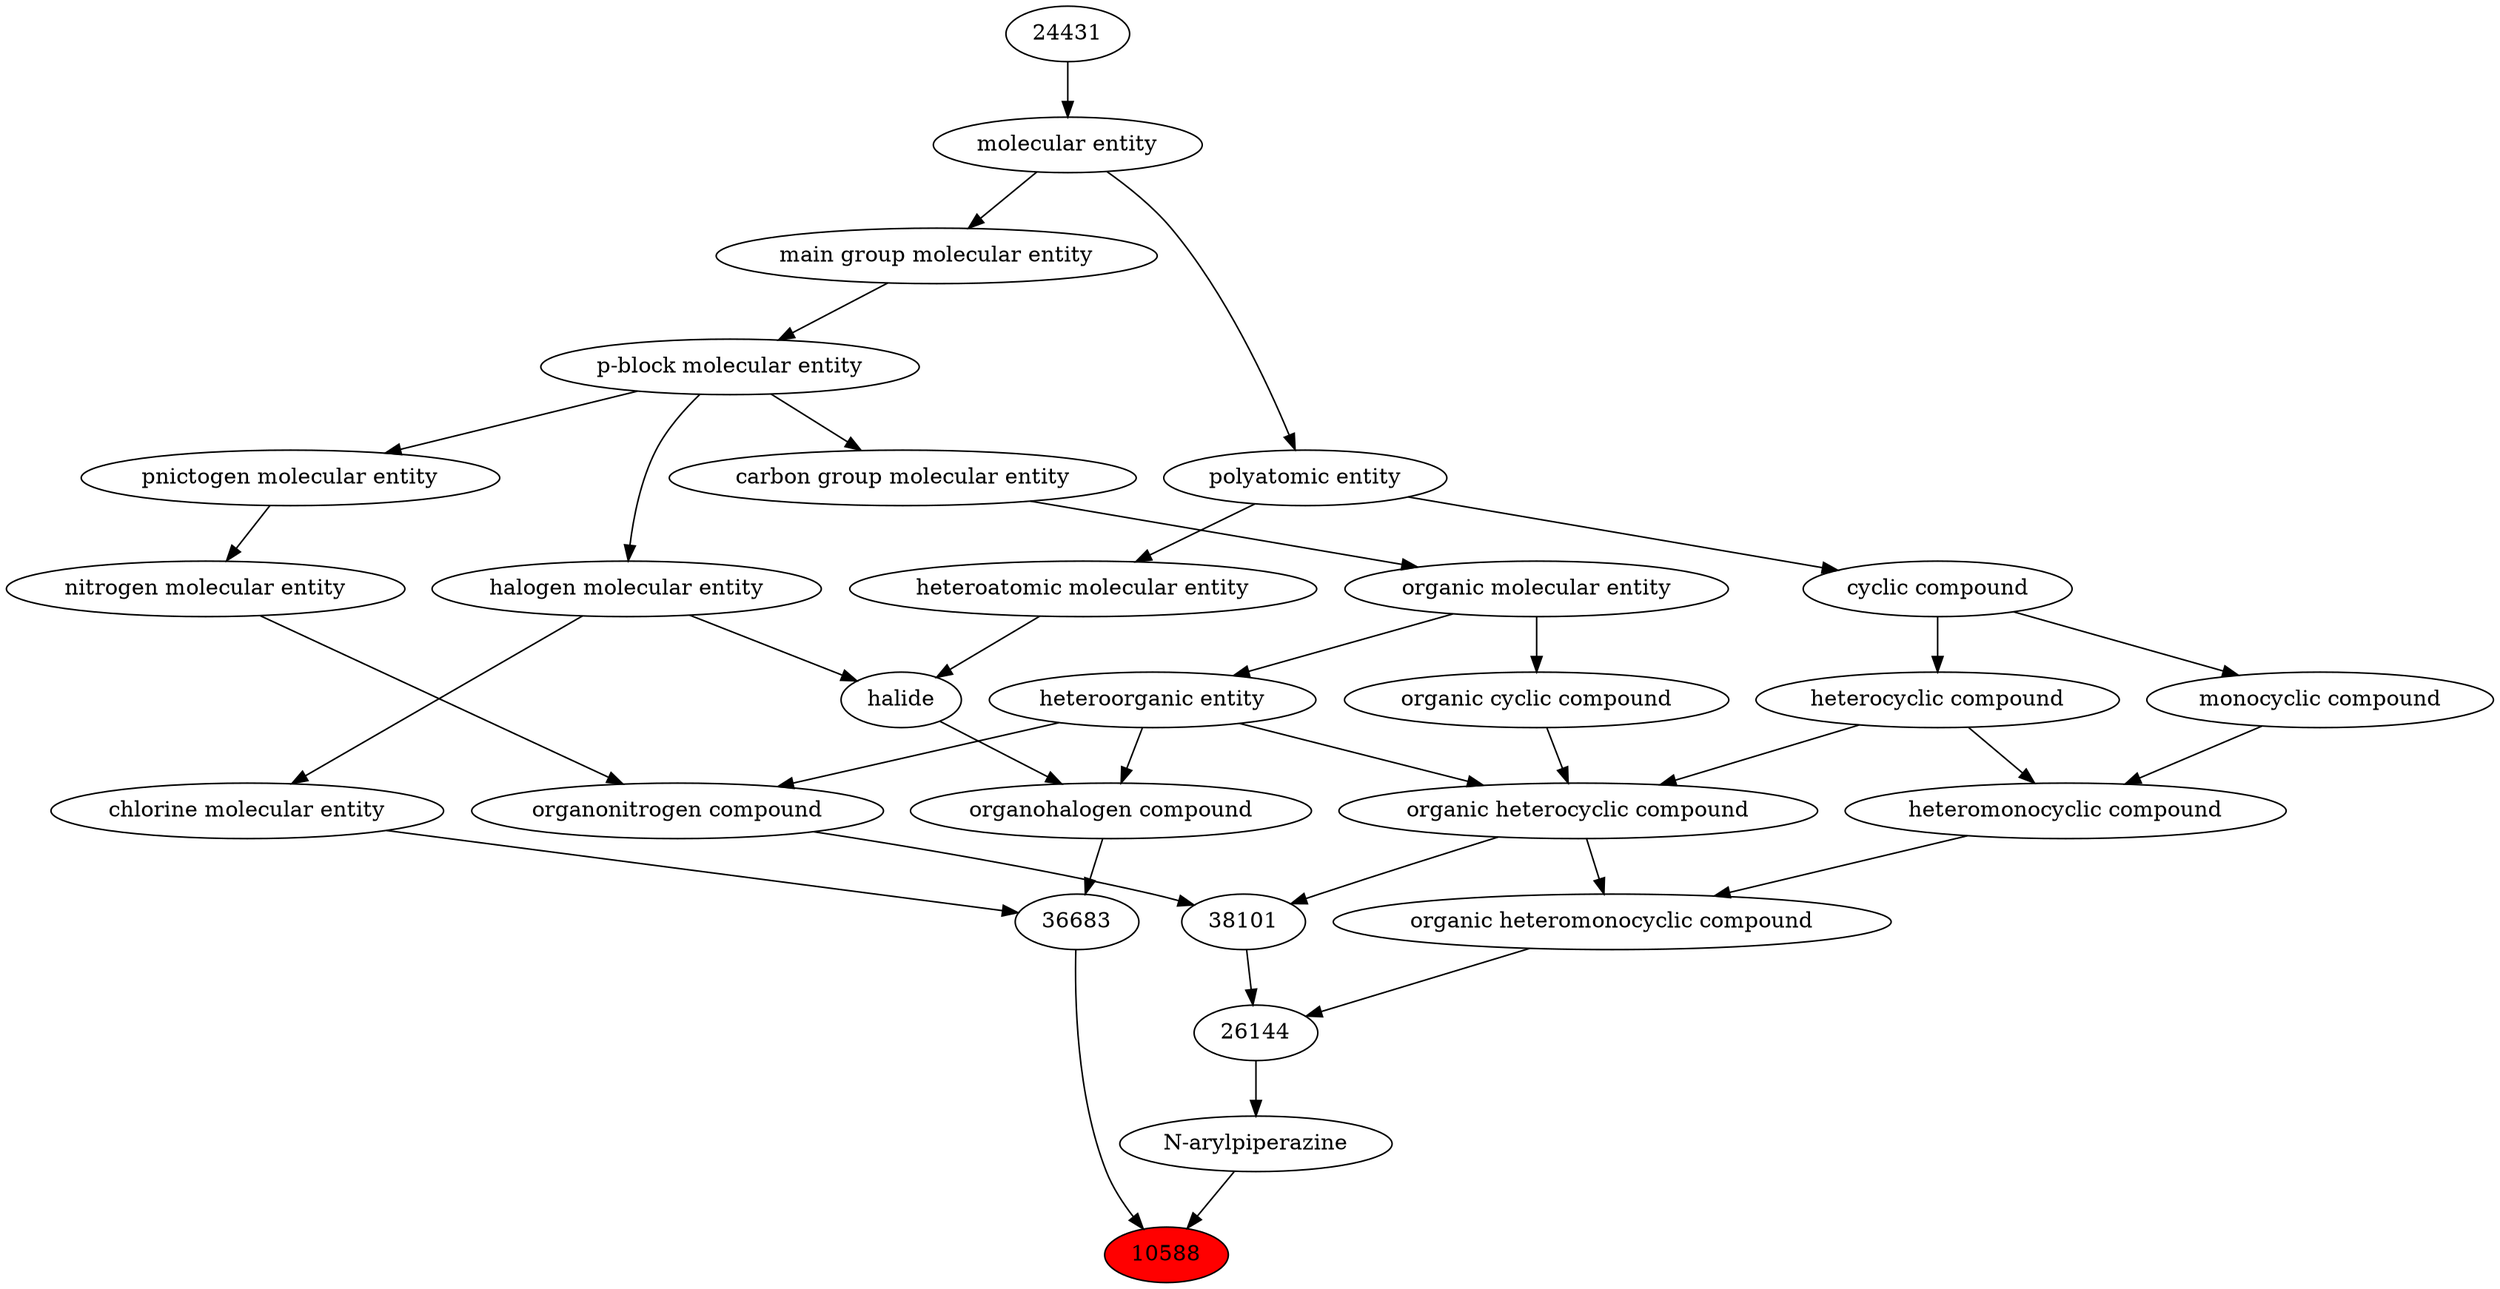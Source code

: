 digraph tree{ 
10588 [label="10588" fillcolor=red style=filled]
46848 -> 10588
36683 -> 10588
46848 [label="N-arylpiperazine"]
26144 -> 46848
36683 [label="36683"]
36684 -> 36683
23117 -> 36683
26144 [label="26144"]
38101 -> 26144
25693 -> 26144
36684 [label="organohalogen compound"]
33285 -> 36684
37578 -> 36684
23117 [label="chlorine molecular entity"]
24471 -> 23117
38101 [label="38101"]
24532 -> 38101
35352 -> 38101
25693 [label="organic heteromonocyclic compound"]
33670 -> 25693
24532 -> 25693
33285 [label="heteroorganic entity"]
50860 -> 33285
37578 [label="halide"]
24471 -> 37578
37577 -> 37578
24471 [label="halogen molecular entity"]
33675 -> 24471
24532 [label="organic heterocyclic compound"]
33285 -> 24532
33832 -> 24532
5686 -> 24532
35352 [label="organonitrogen compound"]
51143 -> 35352
33285 -> 35352
33670 [label="heteromonocyclic compound"]
5686 -> 33670
33661 -> 33670
50860 [label="organic molecular entity"]
33582 -> 50860
37577 [label="heteroatomic molecular entity"]
36357 -> 37577
33675 [label="p-block molecular entity"]
33579 -> 33675
33832 [label="organic cyclic compound"]
50860 -> 33832
5686 [label="heterocyclic compound"]
33595 -> 5686
51143 [label="nitrogen molecular entity"]
33302 -> 51143
33661 [label="monocyclic compound"]
33595 -> 33661
33582 [label="carbon group molecular entity"]
33675 -> 33582
36357 [label="polyatomic entity"]
23367 -> 36357
33579 [label="main group molecular entity"]
23367 -> 33579
33595 [label="cyclic compound"]
36357 -> 33595
33302 [label="pnictogen molecular entity"]
33675 -> 33302
23367 [label="molecular entity"]
24431 -> 23367
24431 [label="24431"]
}